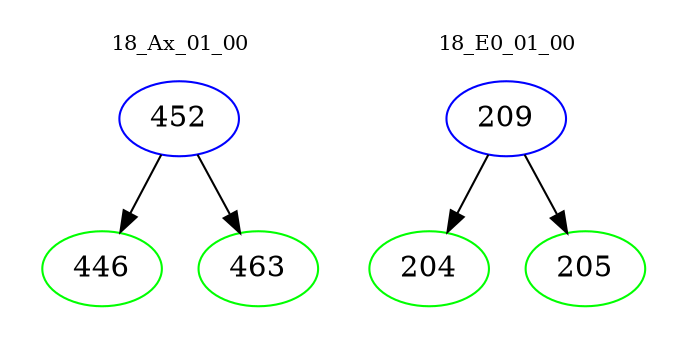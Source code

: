 digraph{
subgraph cluster_0 {
color = white
label = "18_Ax_01_00";
fontsize=10;
T0_452 [label="452", color="blue"]
T0_452 -> T0_446 [color="black"]
T0_446 [label="446", color="green"]
T0_452 -> T0_463 [color="black"]
T0_463 [label="463", color="green"]
}
subgraph cluster_1 {
color = white
label = "18_E0_01_00";
fontsize=10;
T1_209 [label="209", color="blue"]
T1_209 -> T1_204 [color="black"]
T1_204 [label="204", color="green"]
T1_209 -> T1_205 [color="black"]
T1_205 [label="205", color="green"]
}
}
